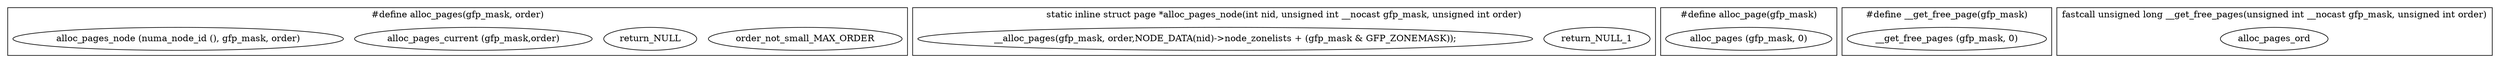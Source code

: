 digraph gfp_h{
        subgraph cluster_alloc_pages{
                label="static inline struct page *alloc_pages(unsigned int __nocast gfp_mask, unsigned int order)";
                order_not_small_MAX_ORDER[label="order_not_small_MAX_ORDER"];
                return_NULL[label="return_NULL"];
                alloc_pages_current[label="alloc_pages_current (gfp_mask,order)"];
        }

        subgraph cluster_alloc_pages{
                label="#define alloc_pages(gfp_mask, order)";
                alloc_pages_node[label="alloc_pages_node (numa_node_id (), gfp_mask, order)"];
        }

        subgraph cluster_alloc_pages_node{
                label="static inline struct page *alloc_pages_node(int nid, unsigned int __nocast gfp_mask, unsigned int order)";
                order_not_small_MAX_ORDER[label="order_not_small_MAX_ORDER"];
                return_NULL_1[label="return_NULL_1"];
                __alloc_pages[label="__alloc_pages(gfp_mask, order,NODE_DATA(nid)->node_zonelists + (gfp_mask & GFP_ZONEMASK));"];
        }

        subgraph cluster_alloc_page{
                label="#define alloc_page(gfp_mask)";
                alloc_pages_0[label="alloc_pages (gfp_mask, 0)"];
        }

        subgraph cluster___get_free_page{
                label="#define __get_free_page(gfp_mask)";
                __get_free_pages_0[label="__get_free_pages (gfp_mask, 0)"];
        }

        subgraph cluster___get_free_pages{
                label="fastcall unsigned long __get_free_pages(unsigned int __nocast gfp_mask, unsigned int order)";
                alloc_pages_ord
                }
}
